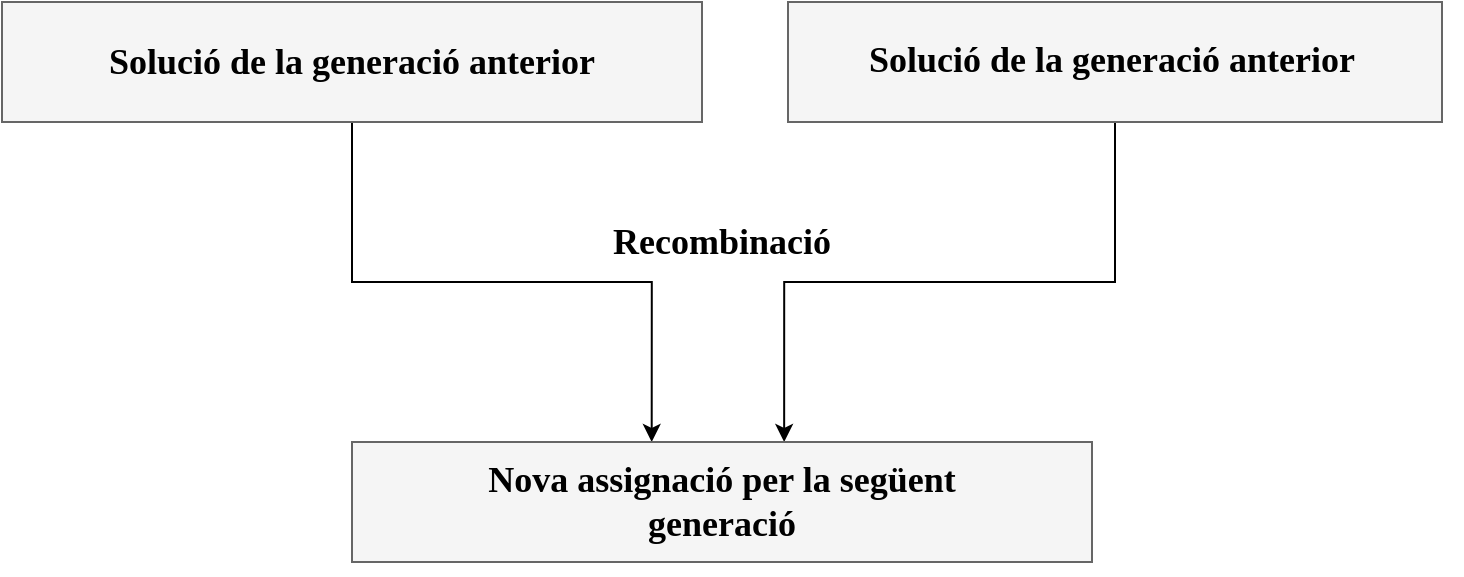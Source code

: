 <mxfile version="10.7.5" type="device"><diagram id="gi3Lho253CnNav0qVi00" name="Page-1"><mxGraphModel dx="840" dy="428" grid="1" gridSize="10" guides="1" tooltips="1" connect="1" arrows="1" fold="1" page="1" pageScale="1" pageWidth="827" pageHeight="1169" math="0" shadow="0"><root><mxCell id="0"/><mxCell id="1" parent="0"/><mxCell id="vtaDOoGEf2regm7dxDIU-4" style="edgeStyle=orthogonalEdgeStyle;rounded=0;orthogonalLoop=1;jettySize=auto;html=1;entryX=0.405;entryY=0;entryDx=0;entryDy=0;entryPerimeter=0;" parent="1" source="vtaDOoGEf2regm7dxDIU-1" target="vtaDOoGEf2regm7dxDIU-3" edge="1"><mxGeometry relative="1" as="geometry"/></mxCell><mxCell id="vtaDOoGEf2regm7dxDIU-1" value="" style="rounded=0;whiteSpace=wrap;html=1;fillColor=#f5f5f5;strokeColor=#666666;fontColor=#333333;" parent="1" vertex="1"><mxGeometry x="20" y="20" width="350" height="60" as="geometry"/></mxCell><mxCell id="vtaDOoGEf2regm7dxDIU-5" style="edgeStyle=orthogonalEdgeStyle;rounded=0;orthogonalLoop=1;jettySize=auto;html=1;exitX=0.5;exitY=1;exitDx=0;exitDy=0;entryX=0.584;entryY=0;entryDx=0;entryDy=0;entryPerimeter=0;" parent="1" source="vtaDOoGEf2regm7dxDIU-2" target="vtaDOoGEf2regm7dxDIU-3" edge="1"><mxGeometry relative="1" as="geometry"/></mxCell><mxCell id="vtaDOoGEf2regm7dxDIU-2" value="" style="rounded=0;whiteSpace=wrap;html=1;fillColor=#f5f5f5;strokeColor=#666666;fontColor=#333333;" parent="1" vertex="1"><mxGeometry x="413" y="20" width="327" height="60" as="geometry"/></mxCell><mxCell id="vtaDOoGEf2regm7dxDIU-3" value="" style="rounded=0;whiteSpace=wrap;html=1;fillColor=#f5f5f5;strokeColor=#666666;fontColor=#333333;" parent="1" vertex="1"><mxGeometry x="195" y="240" width="370" height="60" as="geometry"/></mxCell><mxCell id="vtaDOoGEf2regm7dxDIU-6" value="&lt;h2&gt;&lt;font face=&quot;Georgia&quot;&gt;Nova assignació per la següent generació&lt;/font&gt;&lt;/h2&gt;" style="text;html=1;strokeColor=none;fillColor=none;align=center;verticalAlign=middle;whiteSpace=wrap;rounded=0;" parent="1" vertex="1"><mxGeometry x="245" y="260" width="270" height="20" as="geometry"/></mxCell><mxCell id="vtaDOoGEf2regm7dxDIU-7" value="&lt;h2&gt;&lt;font face=&quot;Georgia&quot;&gt;Solució de la generació anterior&lt;/font&gt;&lt;/h2&gt;" style="text;html=1;strokeColor=none;fillColor=none;align=center;verticalAlign=middle;whiteSpace=wrap;rounded=0;" parent="1" vertex="1"><mxGeometry x="30" y="40" width="330" height="20" as="geometry"/></mxCell><mxCell id="vtaDOoGEf2regm7dxDIU-8" value="&lt;h2&gt;&lt;font face=&quot;Georgia&quot;&gt;Solució de la generació anterior&lt;/font&gt;&lt;/h2&gt;" style="text;html=1;strokeColor=none;fillColor=none;align=center;verticalAlign=middle;whiteSpace=wrap;rounded=0;fontFamily=Courier New;" parent="1" vertex="1"><mxGeometry x="400" y="40" width="350" height="20" as="geometry"/></mxCell><mxCell id="vtaDOoGEf2regm7dxDIU-9" value="&lt;h2&gt;&lt;font face=&quot;Georgia&quot;&gt;Recombinació&lt;/font&gt;&lt;/h2&gt;" style="text;html=1;strokeColor=none;fillColor=none;align=center;verticalAlign=middle;whiteSpace=wrap;rounded=0;" parent="1" vertex="1"><mxGeometry x="360" y="130" width="40" height="20" as="geometry"/></mxCell></root></mxGraphModel></diagram></mxfile>
